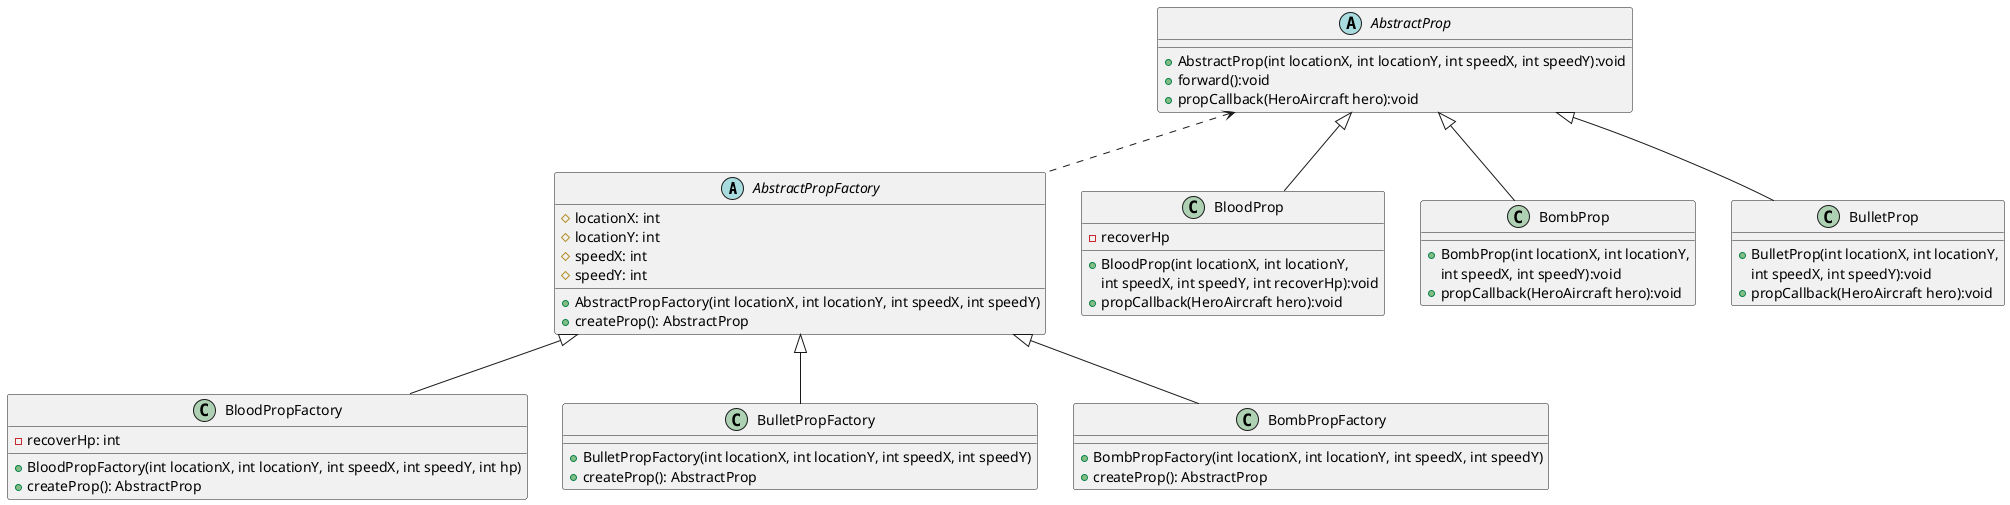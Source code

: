 @startuml
'https://plantuml.com/class-diagram


' 工厂 <|-- 具体工厂
AbstractPropFactory <|-- BloodPropFactory
AbstractPropFactory <|-- BulletPropFactory
AbstractPropFactory <|-- BombPropFactory

' 产品 <|-- 具体产品
AbstractProp <|-- BloodProp
AbstractProp <|-- BombProp
AbstractProp <|-- BulletProp

AbstractProp <.. AbstractPropFactory


abstract class AbstractPropFactory {
    # locationX: int
    # locationY: int
    # speedX: int
    # speedY: int

    + AbstractPropFactory(int locationX, int locationY, int speedX, int speedY)
    + createProp(): AbstractProp
}

class BloodPropFactory {
    - recoverHp: int

    + BloodPropFactory(int locationX, int locationY, int speedX, int speedY, int hp)
    + createProp(): AbstractProp
}

class BulletPropFactory {
    + BulletPropFactory(int locationX, int locationY, int speedX, int speedY)
    + createProp(): AbstractProp
}

class BombPropFactory {
    + BombPropFactory(int locationX, int locationY, int speedX, int speedY)
    + createProp(): AbstractProp
}

abstract class AbstractProp
{
    + AbstractProp(int locationX, int locationY, int speedX, int speedY):void
    + forward():void
    + propCallback(HeroAircraft hero):void
}

class BloodProp {
    - recoverHp
    + BloodProp(int locationX, int locationY,
    int speedX, int speedY, int recoverHp):void
    + propCallback(HeroAircraft hero):void
}

class BulletProp {
    + BulletProp(int locationX, int locationY,
    int speedX, int speedY):void
    + propCallback(HeroAircraft hero):void
}

class BombProp {
    + BombProp(int locationX, int locationY,
    int speedX, int speedY):void
    + propCallback(HeroAircraft hero):void
}
@enduml